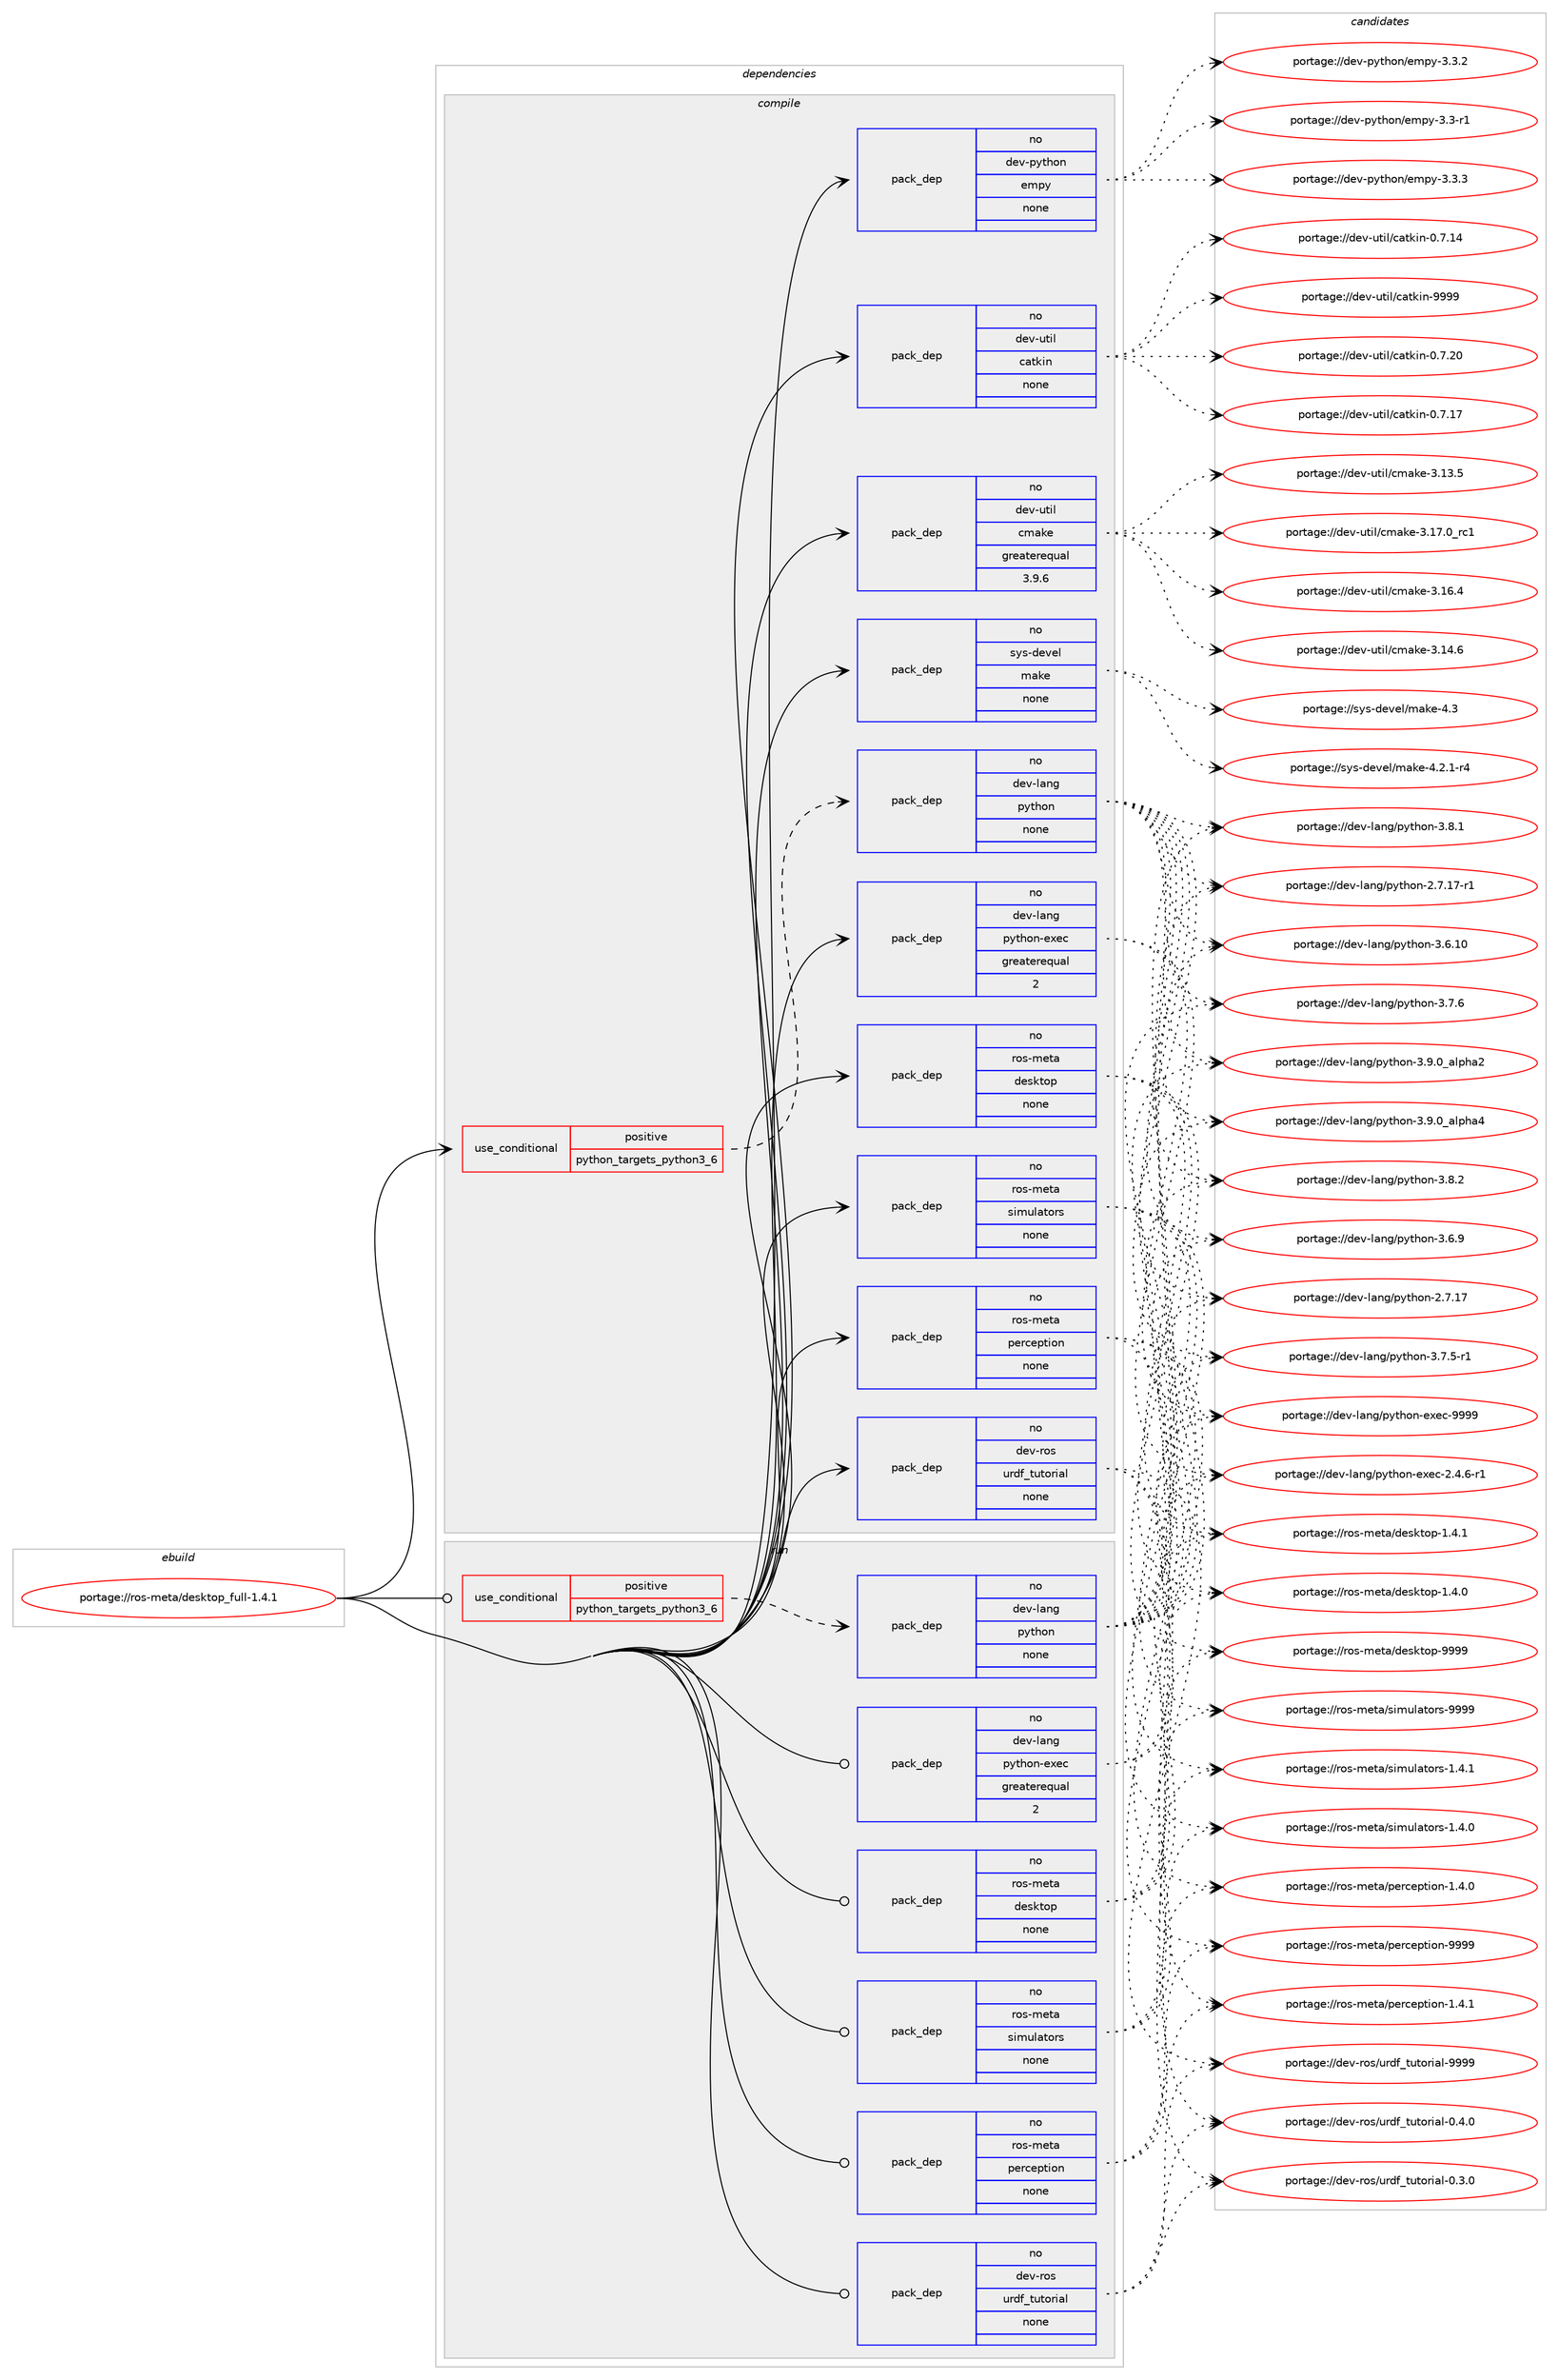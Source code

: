 digraph prolog {

# *************
# Graph options
# *************

newrank=true;
concentrate=true;
compound=true;
graph [rankdir=LR,fontname=Helvetica,fontsize=10,ranksep=1.5];#, ranksep=2.5, nodesep=0.2];
edge  [arrowhead=vee];
node  [fontname=Helvetica,fontsize=10];

# **********
# The ebuild
# **********

subgraph cluster_leftcol {
color=gray;
rank=same;
label=<<i>ebuild</i>>;
id [label="portage://ros-meta/desktop_full-1.4.1", color=red, width=4, href="../ros-meta/desktop_full-1.4.1.svg"];
}

# ****************
# The dependencies
# ****************

subgraph cluster_midcol {
color=gray;
label=<<i>dependencies</i>>;
subgraph cluster_compile {
fillcolor="#eeeeee";
style=filled;
label=<<i>compile</i>>;
subgraph cond13223 {
dependency66968 [label=<<TABLE BORDER="0" CELLBORDER="1" CELLSPACING="0" CELLPADDING="4"><TR><TD ROWSPAN="3" CELLPADDING="10">use_conditional</TD></TR><TR><TD>positive</TD></TR><TR><TD>python_targets_python3_6</TD></TR></TABLE>>, shape=none, color=red];
subgraph pack52407 {
dependency66969 [label=<<TABLE BORDER="0" CELLBORDER="1" CELLSPACING="0" CELLPADDING="4" WIDTH="220"><TR><TD ROWSPAN="6" CELLPADDING="30">pack_dep</TD></TR><TR><TD WIDTH="110">no</TD></TR><TR><TD>dev-lang</TD></TR><TR><TD>python</TD></TR><TR><TD>none</TD></TR><TR><TD></TD></TR></TABLE>>, shape=none, color=blue];
}
dependency66968:e -> dependency66969:w [weight=20,style="dashed",arrowhead="vee"];
}
id:e -> dependency66968:w [weight=20,style="solid",arrowhead="vee"];
subgraph pack52408 {
dependency66970 [label=<<TABLE BORDER="0" CELLBORDER="1" CELLSPACING="0" CELLPADDING="4" WIDTH="220"><TR><TD ROWSPAN="6" CELLPADDING="30">pack_dep</TD></TR><TR><TD WIDTH="110">no</TD></TR><TR><TD>dev-lang</TD></TR><TR><TD>python-exec</TD></TR><TR><TD>greaterequal</TD></TR><TR><TD>2</TD></TR></TABLE>>, shape=none, color=blue];
}
id:e -> dependency66970:w [weight=20,style="solid",arrowhead="vee"];
subgraph pack52409 {
dependency66971 [label=<<TABLE BORDER="0" CELLBORDER="1" CELLSPACING="0" CELLPADDING="4" WIDTH="220"><TR><TD ROWSPAN="6" CELLPADDING="30">pack_dep</TD></TR><TR><TD WIDTH="110">no</TD></TR><TR><TD>dev-python</TD></TR><TR><TD>empy</TD></TR><TR><TD>none</TD></TR><TR><TD></TD></TR></TABLE>>, shape=none, color=blue];
}
id:e -> dependency66971:w [weight=20,style="solid",arrowhead="vee"];
subgraph pack52410 {
dependency66972 [label=<<TABLE BORDER="0" CELLBORDER="1" CELLSPACING="0" CELLPADDING="4" WIDTH="220"><TR><TD ROWSPAN="6" CELLPADDING="30">pack_dep</TD></TR><TR><TD WIDTH="110">no</TD></TR><TR><TD>dev-ros</TD></TR><TR><TD>urdf_tutorial</TD></TR><TR><TD>none</TD></TR><TR><TD></TD></TR></TABLE>>, shape=none, color=blue];
}
id:e -> dependency66972:w [weight=20,style="solid",arrowhead="vee"];
subgraph pack52411 {
dependency66973 [label=<<TABLE BORDER="0" CELLBORDER="1" CELLSPACING="0" CELLPADDING="4" WIDTH="220"><TR><TD ROWSPAN="6" CELLPADDING="30">pack_dep</TD></TR><TR><TD WIDTH="110">no</TD></TR><TR><TD>dev-util</TD></TR><TR><TD>catkin</TD></TR><TR><TD>none</TD></TR><TR><TD></TD></TR></TABLE>>, shape=none, color=blue];
}
id:e -> dependency66973:w [weight=20,style="solid",arrowhead="vee"];
subgraph pack52412 {
dependency66974 [label=<<TABLE BORDER="0" CELLBORDER="1" CELLSPACING="0" CELLPADDING="4" WIDTH="220"><TR><TD ROWSPAN="6" CELLPADDING="30">pack_dep</TD></TR><TR><TD WIDTH="110">no</TD></TR><TR><TD>dev-util</TD></TR><TR><TD>cmake</TD></TR><TR><TD>greaterequal</TD></TR><TR><TD>3.9.6</TD></TR></TABLE>>, shape=none, color=blue];
}
id:e -> dependency66974:w [weight=20,style="solid",arrowhead="vee"];
subgraph pack52413 {
dependency66975 [label=<<TABLE BORDER="0" CELLBORDER="1" CELLSPACING="0" CELLPADDING="4" WIDTH="220"><TR><TD ROWSPAN="6" CELLPADDING="30">pack_dep</TD></TR><TR><TD WIDTH="110">no</TD></TR><TR><TD>ros-meta</TD></TR><TR><TD>desktop</TD></TR><TR><TD>none</TD></TR><TR><TD></TD></TR></TABLE>>, shape=none, color=blue];
}
id:e -> dependency66975:w [weight=20,style="solid",arrowhead="vee"];
subgraph pack52414 {
dependency66976 [label=<<TABLE BORDER="0" CELLBORDER="1" CELLSPACING="0" CELLPADDING="4" WIDTH="220"><TR><TD ROWSPAN="6" CELLPADDING="30">pack_dep</TD></TR><TR><TD WIDTH="110">no</TD></TR><TR><TD>ros-meta</TD></TR><TR><TD>perception</TD></TR><TR><TD>none</TD></TR><TR><TD></TD></TR></TABLE>>, shape=none, color=blue];
}
id:e -> dependency66976:w [weight=20,style="solid",arrowhead="vee"];
subgraph pack52415 {
dependency66977 [label=<<TABLE BORDER="0" CELLBORDER="1" CELLSPACING="0" CELLPADDING="4" WIDTH="220"><TR><TD ROWSPAN="6" CELLPADDING="30">pack_dep</TD></TR><TR><TD WIDTH="110">no</TD></TR><TR><TD>ros-meta</TD></TR><TR><TD>simulators</TD></TR><TR><TD>none</TD></TR><TR><TD></TD></TR></TABLE>>, shape=none, color=blue];
}
id:e -> dependency66977:w [weight=20,style="solid",arrowhead="vee"];
subgraph pack52416 {
dependency66978 [label=<<TABLE BORDER="0" CELLBORDER="1" CELLSPACING="0" CELLPADDING="4" WIDTH="220"><TR><TD ROWSPAN="6" CELLPADDING="30">pack_dep</TD></TR><TR><TD WIDTH="110">no</TD></TR><TR><TD>sys-devel</TD></TR><TR><TD>make</TD></TR><TR><TD>none</TD></TR><TR><TD></TD></TR></TABLE>>, shape=none, color=blue];
}
id:e -> dependency66978:w [weight=20,style="solid",arrowhead="vee"];
}
subgraph cluster_compileandrun {
fillcolor="#eeeeee";
style=filled;
label=<<i>compile and run</i>>;
}
subgraph cluster_run {
fillcolor="#eeeeee";
style=filled;
label=<<i>run</i>>;
subgraph cond13224 {
dependency66979 [label=<<TABLE BORDER="0" CELLBORDER="1" CELLSPACING="0" CELLPADDING="4"><TR><TD ROWSPAN="3" CELLPADDING="10">use_conditional</TD></TR><TR><TD>positive</TD></TR><TR><TD>python_targets_python3_6</TD></TR></TABLE>>, shape=none, color=red];
subgraph pack52417 {
dependency66980 [label=<<TABLE BORDER="0" CELLBORDER="1" CELLSPACING="0" CELLPADDING="4" WIDTH="220"><TR><TD ROWSPAN="6" CELLPADDING="30">pack_dep</TD></TR><TR><TD WIDTH="110">no</TD></TR><TR><TD>dev-lang</TD></TR><TR><TD>python</TD></TR><TR><TD>none</TD></TR><TR><TD></TD></TR></TABLE>>, shape=none, color=blue];
}
dependency66979:e -> dependency66980:w [weight=20,style="dashed",arrowhead="vee"];
}
id:e -> dependency66979:w [weight=20,style="solid",arrowhead="odot"];
subgraph pack52418 {
dependency66981 [label=<<TABLE BORDER="0" CELLBORDER="1" CELLSPACING="0" CELLPADDING="4" WIDTH="220"><TR><TD ROWSPAN="6" CELLPADDING="30">pack_dep</TD></TR><TR><TD WIDTH="110">no</TD></TR><TR><TD>dev-lang</TD></TR><TR><TD>python-exec</TD></TR><TR><TD>greaterequal</TD></TR><TR><TD>2</TD></TR></TABLE>>, shape=none, color=blue];
}
id:e -> dependency66981:w [weight=20,style="solid",arrowhead="odot"];
subgraph pack52419 {
dependency66982 [label=<<TABLE BORDER="0" CELLBORDER="1" CELLSPACING="0" CELLPADDING="4" WIDTH="220"><TR><TD ROWSPAN="6" CELLPADDING="30">pack_dep</TD></TR><TR><TD WIDTH="110">no</TD></TR><TR><TD>dev-ros</TD></TR><TR><TD>urdf_tutorial</TD></TR><TR><TD>none</TD></TR><TR><TD></TD></TR></TABLE>>, shape=none, color=blue];
}
id:e -> dependency66982:w [weight=20,style="solid",arrowhead="odot"];
subgraph pack52420 {
dependency66983 [label=<<TABLE BORDER="0" CELLBORDER="1" CELLSPACING="0" CELLPADDING="4" WIDTH="220"><TR><TD ROWSPAN="6" CELLPADDING="30">pack_dep</TD></TR><TR><TD WIDTH="110">no</TD></TR><TR><TD>ros-meta</TD></TR><TR><TD>desktop</TD></TR><TR><TD>none</TD></TR><TR><TD></TD></TR></TABLE>>, shape=none, color=blue];
}
id:e -> dependency66983:w [weight=20,style="solid",arrowhead="odot"];
subgraph pack52421 {
dependency66984 [label=<<TABLE BORDER="0" CELLBORDER="1" CELLSPACING="0" CELLPADDING="4" WIDTH="220"><TR><TD ROWSPAN="6" CELLPADDING="30">pack_dep</TD></TR><TR><TD WIDTH="110">no</TD></TR><TR><TD>ros-meta</TD></TR><TR><TD>perception</TD></TR><TR><TD>none</TD></TR><TR><TD></TD></TR></TABLE>>, shape=none, color=blue];
}
id:e -> dependency66984:w [weight=20,style="solid",arrowhead="odot"];
subgraph pack52422 {
dependency66985 [label=<<TABLE BORDER="0" CELLBORDER="1" CELLSPACING="0" CELLPADDING="4" WIDTH="220"><TR><TD ROWSPAN="6" CELLPADDING="30">pack_dep</TD></TR><TR><TD WIDTH="110">no</TD></TR><TR><TD>ros-meta</TD></TR><TR><TD>simulators</TD></TR><TR><TD>none</TD></TR><TR><TD></TD></TR></TABLE>>, shape=none, color=blue];
}
id:e -> dependency66985:w [weight=20,style="solid",arrowhead="odot"];
}
}

# **************
# The candidates
# **************

subgraph cluster_choices {
rank=same;
color=gray;
label=<<i>candidates</i>>;

subgraph choice52407 {
color=black;
nodesep=1;
choice10010111845108971101034711212111610411111045514657464895971081121049752 [label="portage://dev-lang/python-3.9.0_alpha4", color=red, width=4,href="../dev-lang/python-3.9.0_alpha4.svg"];
choice10010111845108971101034711212111610411111045514657464895971081121049750 [label="portage://dev-lang/python-3.9.0_alpha2", color=red, width=4,href="../dev-lang/python-3.9.0_alpha2.svg"];
choice100101118451089711010347112121116104111110455146564650 [label="portage://dev-lang/python-3.8.2", color=red, width=4,href="../dev-lang/python-3.8.2.svg"];
choice100101118451089711010347112121116104111110455146564649 [label="portage://dev-lang/python-3.8.1", color=red, width=4,href="../dev-lang/python-3.8.1.svg"];
choice100101118451089711010347112121116104111110455146554654 [label="portage://dev-lang/python-3.7.6", color=red, width=4,href="../dev-lang/python-3.7.6.svg"];
choice1001011184510897110103471121211161041111104551465546534511449 [label="portage://dev-lang/python-3.7.5-r1", color=red, width=4,href="../dev-lang/python-3.7.5-r1.svg"];
choice100101118451089711010347112121116104111110455146544657 [label="portage://dev-lang/python-3.6.9", color=red, width=4,href="../dev-lang/python-3.6.9.svg"];
choice10010111845108971101034711212111610411111045514654464948 [label="portage://dev-lang/python-3.6.10", color=red, width=4,href="../dev-lang/python-3.6.10.svg"];
choice100101118451089711010347112121116104111110455046554649554511449 [label="portage://dev-lang/python-2.7.17-r1", color=red, width=4,href="../dev-lang/python-2.7.17-r1.svg"];
choice10010111845108971101034711212111610411111045504655464955 [label="portage://dev-lang/python-2.7.17", color=red, width=4,href="../dev-lang/python-2.7.17.svg"];
dependency66969:e -> choice10010111845108971101034711212111610411111045514657464895971081121049752:w [style=dotted,weight="100"];
dependency66969:e -> choice10010111845108971101034711212111610411111045514657464895971081121049750:w [style=dotted,weight="100"];
dependency66969:e -> choice100101118451089711010347112121116104111110455146564650:w [style=dotted,weight="100"];
dependency66969:e -> choice100101118451089711010347112121116104111110455146564649:w [style=dotted,weight="100"];
dependency66969:e -> choice100101118451089711010347112121116104111110455146554654:w [style=dotted,weight="100"];
dependency66969:e -> choice1001011184510897110103471121211161041111104551465546534511449:w [style=dotted,weight="100"];
dependency66969:e -> choice100101118451089711010347112121116104111110455146544657:w [style=dotted,weight="100"];
dependency66969:e -> choice10010111845108971101034711212111610411111045514654464948:w [style=dotted,weight="100"];
dependency66969:e -> choice100101118451089711010347112121116104111110455046554649554511449:w [style=dotted,weight="100"];
dependency66969:e -> choice10010111845108971101034711212111610411111045504655464955:w [style=dotted,weight="100"];
}
subgraph choice52408 {
color=black;
nodesep=1;
choice10010111845108971101034711212111610411111045101120101994557575757 [label="portage://dev-lang/python-exec-9999", color=red, width=4,href="../dev-lang/python-exec-9999.svg"];
choice10010111845108971101034711212111610411111045101120101994550465246544511449 [label="portage://dev-lang/python-exec-2.4.6-r1", color=red, width=4,href="../dev-lang/python-exec-2.4.6-r1.svg"];
dependency66970:e -> choice10010111845108971101034711212111610411111045101120101994557575757:w [style=dotted,weight="100"];
dependency66970:e -> choice10010111845108971101034711212111610411111045101120101994550465246544511449:w [style=dotted,weight="100"];
}
subgraph choice52409 {
color=black;
nodesep=1;
choice1001011184511212111610411111047101109112121455146514651 [label="portage://dev-python/empy-3.3.3", color=red, width=4,href="../dev-python/empy-3.3.3.svg"];
choice1001011184511212111610411111047101109112121455146514650 [label="portage://dev-python/empy-3.3.2", color=red, width=4,href="../dev-python/empy-3.3.2.svg"];
choice1001011184511212111610411111047101109112121455146514511449 [label="portage://dev-python/empy-3.3-r1", color=red, width=4,href="../dev-python/empy-3.3-r1.svg"];
dependency66971:e -> choice1001011184511212111610411111047101109112121455146514651:w [style=dotted,weight="100"];
dependency66971:e -> choice1001011184511212111610411111047101109112121455146514650:w [style=dotted,weight="100"];
dependency66971:e -> choice1001011184511212111610411111047101109112121455146514511449:w [style=dotted,weight="100"];
}
subgraph choice52410 {
color=black;
nodesep=1;
choice100101118451141111154711711410010295116117116111114105971084557575757 [label="portage://dev-ros/urdf_tutorial-9999", color=red, width=4,href="../dev-ros/urdf_tutorial-9999.svg"];
choice10010111845114111115471171141001029511611711611111410597108454846524648 [label="portage://dev-ros/urdf_tutorial-0.4.0", color=red, width=4,href="../dev-ros/urdf_tutorial-0.4.0.svg"];
choice10010111845114111115471171141001029511611711611111410597108454846514648 [label="portage://dev-ros/urdf_tutorial-0.3.0", color=red, width=4,href="../dev-ros/urdf_tutorial-0.3.0.svg"];
dependency66972:e -> choice100101118451141111154711711410010295116117116111114105971084557575757:w [style=dotted,weight="100"];
dependency66972:e -> choice10010111845114111115471171141001029511611711611111410597108454846524648:w [style=dotted,weight="100"];
dependency66972:e -> choice10010111845114111115471171141001029511611711611111410597108454846514648:w [style=dotted,weight="100"];
}
subgraph choice52411 {
color=black;
nodesep=1;
choice100101118451171161051084799971161071051104557575757 [label="portage://dev-util/catkin-9999", color=red, width=4,href="../dev-util/catkin-9999.svg"];
choice1001011184511711610510847999711610710511045484655465048 [label="portage://dev-util/catkin-0.7.20", color=red, width=4,href="../dev-util/catkin-0.7.20.svg"];
choice1001011184511711610510847999711610710511045484655464955 [label="portage://dev-util/catkin-0.7.17", color=red, width=4,href="../dev-util/catkin-0.7.17.svg"];
choice1001011184511711610510847999711610710511045484655464952 [label="portage://dev-util/catkin-0.7.14", color=red, width=4,href="../dev-util/catkin-0.7.14.svg"];
dependency66973:e -> choice100101118451171161051084799971161071051104557575757:w [style=dotted,weight="100"];
dependency66973:e -> choice1001011184511711610510847999711610710511045484655465048:w [style=dotted,weight="100"];
dependency66973:e -> choice1001011184511711610510847999711610710511045484655464955:w [style=dotted,weight="100"];
dependency66973:e -> choice1001011184511711610510847999711610710511045484655464952:w [style=dotted,weight="100"];
}
subgraph choice52412 {
color=black;
nodesep=1;
choice1001011184511711610510847991099710710145514649554648951149949 [label="portage://dev-util/cmake-3.17.0_rc1", color=red, width=4,href="../dev-util/cmake-3.17.0_rc1.svg"];
choice1001011184511711610510847991099710710145514649544652 [label="portage://dev-util/cmake-3.16.4", color=red, width=4,href="../dev-util/cmake-3.16.4.svg"];
choice1001011184511711610510847991099710710145514649524654 [label="portage://dev-util/cmake-3.14.6", color=red, width=4,href="../dev-util/cmake-3.14.6.svg"];
choice1001011184511711610510847991099710710145514649514653 [label="portage://dev-util/cmake-3.13.5", color=red, width=4,href="../dev-util/cmake-3.13.5.svg"];
dependency66974:e -> choice1001011184511711610510847991099710710145514649554648951149949:w [style=dotted,weight="100"];
dependency66974:e -> choice1001011184511711610510847991099710710145514649544652:w [style=dotted,weight="100"];
dependency66974:e -> choice1001011184511711610510847991099710710145514649524654:w [style=dotted,weight="100"];
dependency66974:e -> choice1001011184511711610510847991099710710145514649514653:w [style=dotted,weight="100"];
}
subgraph choice52413 {
color=black;
nodesep=1;
choice1141111154510910111697471001011151071161111124557575757 [label="portage://ros-meta/desktop-9999", color=red, width=4,href="../ros-meta/desktop-9999.svg"];
choice114111115451091011169747100101115107116111112454946524649 [label="portage://ros-meta/desktop-1.4.1", color=red, width=4,href="../ros-meta/desktop-1.4.1.svg"];
choice114111115451091011169747100101115107116111112454946524648 [label="portage://ros-meta/desktop-1.4.0", color=red, width=4,href="../ros-meta/desktop-1.4.0.svg"];
dependency66975:e -> choice1141111154510910111697471001011151071161111124557575757:w [style=dotted,weight="100"];
dependency66975:e -> choice114111115451091011169747100101115107116111112454946524649:w [style=dotted,weight="100"];
dependency66975:e -> choice114111115451091011169747100101115107116111112454946524648:w [style=dotted,weight="100"];
}
subgraph choice52414 {
color=black;
nodesep=1;
choice114111115451091011169747112101114991011121161051111104557575757 [label="portage://ros-meta/perception-9999", color=red, width=4,href="../ros-meta/perception-9999.svg"];
choice11411111545109101116974711210111499101112116105111110454946524649 [label="portage://ros-meta/perception-1.4.1", color=red, width=4,href="../ros-meta/perception-1.4.1.svg"];
choice11411111545109101116974711210111499101112116105111110454946524648 [label="portage://ros-meta/perception-1.4.0", color=red, width=4,href="../ros-meta/perception-1.4.0.svg"];
dependency66976:e -> choice114111115451091011169747112101114991011121161051111104557575757:w [style=dotted,weight="100"];
dependency66976:e -> choice11411111545109101116974711210111499101112116105111110454946524649:w [style=dotted,weight="100"];
dependency66976:e -> choice11411111545109101116974711210111499101112116105111110454946524648:w [style=dotted,weight="100"];
}
subgraph choice52415 {
color=black;
nodesep=1;
choice114111115451091011169747115105109117108971161111141154557575757 [label="portage://ros-meta/simulators-9999", color=red, width=4,href="../ros-meta/simulators-9999.svg"];
choice11411111545109101116974711510510911710897116111114115454946524649 [label="portage://ros-meta/simulators-1.4.1", color=red, width=4,href="../ros-meta/simulators-1.4.1.svg"];
choice11411111545109101116974711510510911710897116111114115454946524648 [label="portage://ros-meta/simulators-1.4.0", color=red, width=4,href="../ros-meta/simulators-1.4.0.svg"];
dependency66977:e -> choice114111115451091011169747115105109117108971161111141154557575757:w [style=dotted,weight="100"];
dependency66977:e -> choice11411111545109101116974711510510911710897116111114115454946524649:w [style=dotted,weight="100"];
dependency66977:e -> choice11411111545109101116974711510510911710897116111114115454946524648:w [style=dotted,weight="100"];
}
subgraph choice52416 {
color=black;
nodesep=1;
choice11512111545100101118101108471099710710145524651 [label="portage://sys-devel/make-4.3", color=red, width=4,href="../sys-devel/make-4.3.svg"];
choice1151211154510010111810110847109971071014552465046494511452 [label="portage://sys-devel/make-4.2.1-r4", color=red, width=4,href="../sys-devel/make-4.2.1-r4.svg"];
dependency66978:e -> choice11512111545100101118101108471099710710145524651:w [style=dotted,weight="100"];
dependency66978:e -> choice1151211154510010111810110847109971071014552465046494511452:w [style=dotted,weight="100"];
}
subgraph choice52417 {
color=black;
nodesep=1;
choice10010111845108971101034711212111610411111045514657464895971081121049752 [label="portage://dev-lang/python-3.9.0_alpha4", color=red, width=4,href="../dev-lang/python-3.9.0_alpha4.svg"];
choice10010111845108971101034711212111610411111045514657464895971081121049750 [label="portage://dev-lang/python-3.9.0_alpha2", color=red, width=4,href="../dev-lang/python-3.9.0_alpha2.svg"];
choice100101118451089711010347112121116104111110455146564650 [label="portage://dev-lang/python-3.8.2", color=red, width=4,href="../dev-lang/python-3.8.2.svg"];
choice100101118451089711010347112121116104111110455146564649 [label="portage://dev-lang/python-3.8.1", color=red, width=4,href="../dev-lang/python-3.8.1.svg"];
choice100101118451089711010347112121116104111110455146554654 [label="portage://dev-lang/python-3.7.6", color=red, width=4,href="../dev-lang/python-3.7.6.svg"];
choice1001011184510897110103471121211161041111104551465546534511449 [label="portage://dev-lang/python-3.7.5-r1", color=red, width=4,href="../dev-lang/python-3.7.5-r1.svg"];
choice100101118451089711010347112121116104111110455146544657 [label="portage://dev-lang/python-3.6.9", color=red, width=4,href="../dev-lang/python-3.6.9.svg"];
choice10010111845108971101034711212111610411111045514654464948 [label="portage://dev-lang/python-3.6.10", color=red, width=4,href="../dev-lang/python-3.6.10.svg"];
choice100101118451089711010347112121116104111110455046554649554511449 [label="portage://dev-lang/python-2.7.17-r1", color=red, width=4,href="../dev-lang/python-2.7.17-r1.svg"];
choice10010111845108971101034711212111610411111045504655464955 [label="portage://dev-lang/python-2.7.17", color=red, width=4,href="../dev-lang/python-2.7.17.svg"];
dependency66980:e -> choice10010111845108971101034711212111610411111045514657464895971081121049752:w [style=dotted,weight="100"];
dependency66980:e -> choice10010111845108971101034711212111610411111045514657464895971081121049750:w [style=dotted,weight="100"];
dependency66980:e -> choice100101118451089711010347112121116104111110455146564650:w [style=dotted,weight="100"];
dependency66980:e -> choice100101118451089711010347112121116104111110455146564649:w [style=dotted,weight="100"];
dependency66980:e -> choice100101118451089711010347112121116104111110455146554654:w [style=dotted,weight="100"];
dependency66980:e -> choice1001011184510897110103471121211161041111104551465546534511449:w [style=dotted,weight="100"];
dependency66980:e -> choice100101118451089711010347112121116104111110455146544657:w [style=dotted,weight="100"];
dependency66980:e -> choice10010111845108971101034711212111610411111045514654464948:w [style=dotted,weight="100"];
dependency66980:e -> choice100101118451089711010347112121116104111110455046554649554511449:w [style=dotted,weight="100"];
dependency66980:e -> choice10010111845108971101034711212111610411111045504655464955:w [style=dotted,weight="100"];
}
subgraph choice52418 {
color=black;
nodesep=1;
choice10010111845108971101034711212111610411111045101120101994557575757 [label="portage://dev-lang/python-exec-9999", color=red, width=4,href="../dev-lang/python-exec-9999.svg"];
choice10010111845108971101034711212111610411111045101120101994550465246544511449 [label="portage://dev-lang/python-exec-2.4.6-r1", color=red, width=4,href="../dev-lang/python-exec-2.4.6-r1.svg"];
dependency66981:e -> choice10010111845108971101034711212111610411111045101120101994557575757:w [style=dotted,weight="100"];
dependency66981:e -> choice10010111845108971101034711212111610411111045101120101994550465246544511449:w [style=dotted,weight="100"];
}
subgraph choice52419 {
color=black;
nodesep=1;
choice100101118451141111154711711410010295116117116111114105971084557575757 [label="portage://dev-ros/urdf_tutorial-9999", color=red, width=4,href="../dev-ros/urdf_tutorial-9999.svg"];
choice10010111845114111115471171141001029511611711611111410597108454846524648 [label="portage://dev-ros/urdf_tutorial-0.4.0", color=red, width=4,href="../dev-ros/urdf_tutorial-0.4.0.svg"];
choice10010111845114111115471171141001029511611711611111410597108454846514648 [label="portage://dev-ros/urdf_tutorial-0.3.0", color=red, width=4,href="../dev-ros/urdf_tutorial-0.3.0.svg"];
dependency66982:e -> choice100101118451141111154711711410010295116117116111114105971084557575757:w [style=dotted,weight="100"];
dependency66982:e -> choice10010111845114111115471171141001029511611711611111410597108454846524648:w [style=dotted,weight="100"];
dependency66982:e -> choice10010111845114111115471171141001029511611711611111410597108454846514648:w [style=dotted,weight="100"];
}
subgraph choice52420 {
color=black;
nodesep=1;
choice1141111154510910111697471001011151071161111124557575757 [label="portage://ros-meta/desktop-9999", color=red, width=4,href="../ros-meta/desktop-9999.svg"];
choice114111115451091011169747100101115107116111112454946524649 [label="portage://ros-meta/desktop-1.4.1", color=red, width=4,href="../ros-meta/desktop-1.4.1.svg"];
choice114111115451091011169747100101115107116111112454946524648 [label="portage://ros-meta/desktop-1.4.0", color=red, width=4,href="../ros-meta/desktop-1.4.0.svg"];
dependency66983:e -> choice1141111154510910111697471001011151071161111124557575757:w [style=dotted,weight="100"];
dependency66983:e -> choice114111115451091011169747100101115107116111112454946524649:w [style=dotted,weight="100"];
dependency66983:e -> choice114111115451091011169747100101115107116111112454946524648:w [style=dotted,weight="100"];
}
subgraph choice52421 {
color=black;
nodesep=1;
choice114111115451091011169747112101114991011121161051111104557575757 [label="portage://ros-meta/perception-9999", color=red, width=4,href="../ros-meta/perception-9999.svg"];
choice11411111545109101116974711210111499101112116105111110454946524649 [label="portage://ros-meta/perception-1.4.1", color=red, width=4,href="../ros-meta/perception-1.4.1.svg"];
choice11411111545109101116974711210111499101112116105111110454946524648 [label="portage://ros-meta/perception-1.4.0", color=red, width=4,href="../ros-meta/perception-1.4.0.svg"];
dependency66984:e -> choice114111115451091011169747112101114991011121161051111104557575757:w [style=dotted,weight="100"];
dependency66984:e -> choice11411111545109101116974711210111499101112116105111110454946524649:w [style=dotted,weight="100"];
dependency66984:e -> choice11411111545109101116974711210111499101112116105111110454946524648:w [style=dotted,weight="100"];
}
subgraph choice52422 {
color=black;
nodesep=1;
choice114111115451091011169747115105109117108971161111141154557575757 [label="portage://ros-meta/simulators-9999", color=red, width=4,href="../ros-meta/simulators-9999.svg"];
choice11411111545109101116974711510510911710897116111114115454946524649 [label="portage://ros-meta/simulators-1.4.1", color=red, width=4,href="../ros-meta/simulators-1.4.1.svg"];
choice11411111545109101116974711510510911710897116111114115454946524648 [label="portage://ros-meta/simulators-1.4.0", color=red, width=4,href="../ros-meta/simulators-1.4.0.svg"];
dependency66985:e -> choice114111115451091011169747115105109117108971161111141154557575757:w [style=dotted,weight="100"];
dependency66985:e -> choice11411111545109101116974711510510911710897116111114115454946524649:w [style=dotted,weight="100"];
dependency66985:e -> choice11411111545109101116974711510510911710897116111114115454946524648:w [style=dotted,weight="100"];
}
}

}
